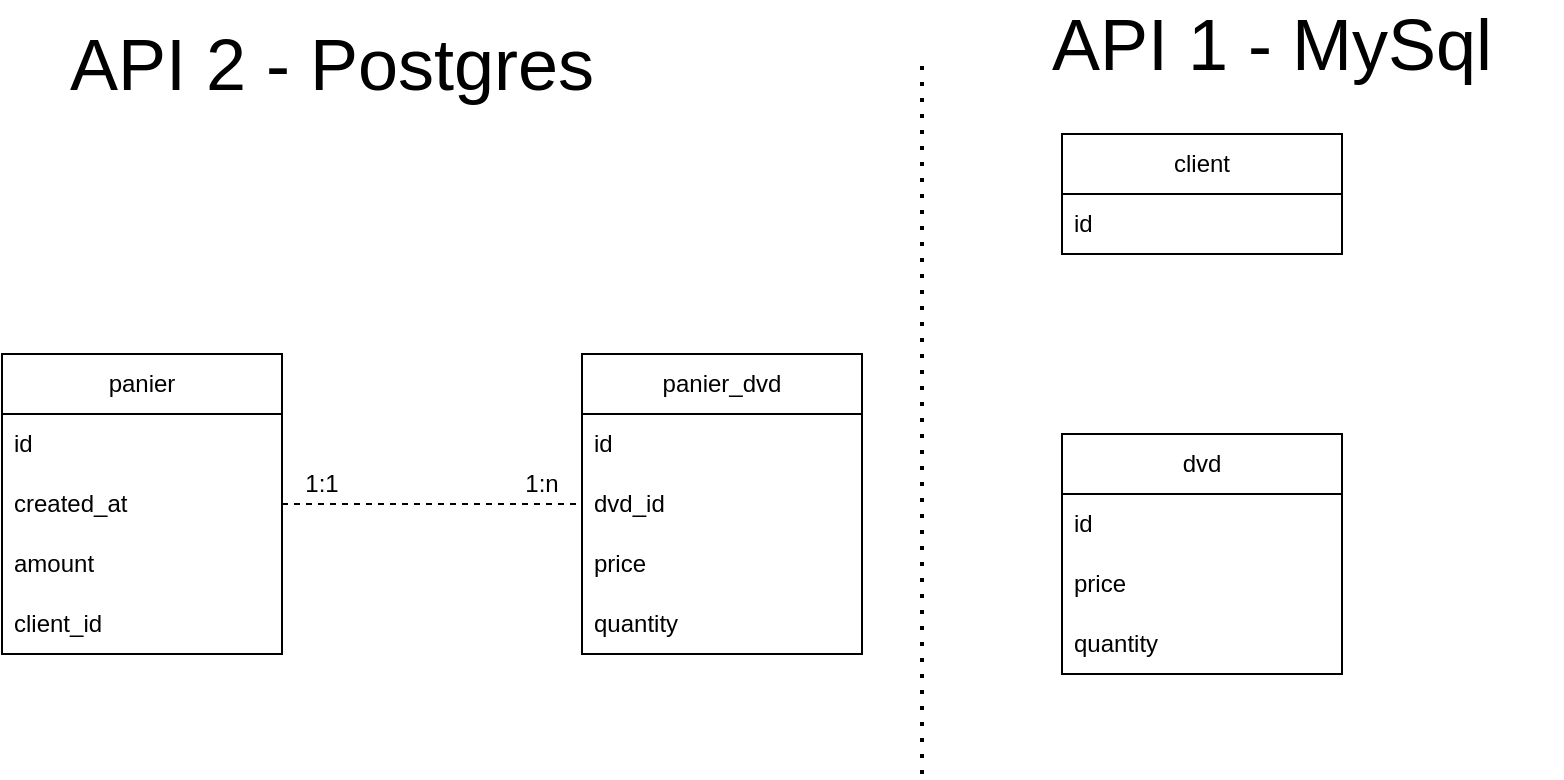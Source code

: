 <mxfile version="22.0.2" type="device">
  <diagram name="Page-1" id="2rzPM5uqoAj_2os9BDXv">
    <mxGraphModel dx="1036" dy="614" grid="1" gridSize="10" guides="1" tooltips="1" connect="1" arrows="1" fold="1" page="1" pageScale="1" pageWidth="827" pageHeight="1169" math="0" shadow="0">
      <root>
        <mxCell id="0" />
        <mxCell id="1" parent="0" />
        <mxCell id="y9gLle_99Xo-R8ekXEgu-15" value="panier_dvd" style="swimlane;fontStyle=0;childLayout=stackLayout;horizontal=1;startSize=30;horizontalStack=0;resizeParent=1;resizeParentMax=0;resizeLast=0;collapsible=1;marginBottom=0;whiteSpace=wrap;html=1;" parent="1" vertex="1">
          <mxGeometry x="380" y="240" width="140" height="150" as="geometry" />
        </mxCell>
        <mxCell id="y9gLle_99Xo-R8ekXEgu-16" value="id" style="text;strokeColor=none;fillColor=none;align=left;verticalAlign=middle;spacingLeft=4;spacingRight=4;overflow=hidden;points=[[0,0.5],[1,0.5]];portConstraint=eastwest;rotatable=0;whiteSpace=wrap;html=1;" parent="y9gLle_99Xo-R8ekXEgu-15" vertex="1">
          <mxGeometry y="30" width="140" height="30" as="geometry" />
        </mxCell>
        <mxCell id="y9gLle_99Xo-R8ekXEgu-17" value="dvd_id" style="text;strokeColor=none;fillColor=none;align=left;verticalAlign=middle;spacingLeft=4;spacingRight=4;overflow=hidden;points=[[0,0.5],[1,0.5]];portConstraint=eastwest;rotatable=0;whiteSpace=wrap;html=1;" parent="y9gLle_99Xo-R8ekXEgu-15" vertex="1">
          <mxGeometry y="60" width="140" height="30" as="geometry" />
        </mxCell>
        <mxCell id="IHrJ3ha9Kn-btei3FKTK-1" value="price" style="text;strokeColor=none;fillColor=none;align=left;verticalAlign=middle;spacingLeft=4;spacingRight=4;overflow=hidden;points=[[0,0.5],[1,0.5]];portConstraint=eastwest;rotatable=0;whiteSpace=wrap;html=1;" vertex="1" parent="y9gLle_99Xo-R8ekXEgu-15">
          <mxGeometry y="90" width="140" height="30" as="geometry" />
        </mxCell>
        <mxCell id="y9gLle_99Xo-R8ekXEgu-18" value="quantity" style="text;strokeColor=none;fillColor=none;align=left;verticalAlign=middle;spacingLeft=4;spacingRight=4;overflow=hidden;points=[[0,0.5],[1,0.5]];portConstraint=eastwest;rotatable=0;whiteSpace=wrap;html=1;" parent="y9gLle_99Xo-R8ekXEgu-15" vertex="1">
          <mxGeometry y="120" width="140" height="30" as="geometry" />
        </mxCell>
        <mxCell id="y9gLle_99Xo-R8ekXEgu-19" value="panier" style="swimlane;fontStyle=0;childLayout=stackLayout;horizontal=1;startSize=30;horizontalStack=0;resizeParent=1;resizeParentMax=0;resizeLast=0;collapsible=1;marginBottom=0;whiteSpace=wrap;html=1;" parent="1" vertex="1">
          <mxGeometry x="90" y="240" width="140" height="150" as="geometry" />
        </mxCell>
        <mxCell id="y9gLle_99Xo-R8ekXEgu-20" value="id" style="text;strokeColor=none;fillColor=none;align=left;verticalAlign=middle;spacingLeft=4;spacingRight=4;overflow=hidden;points=[[0,0.5],[1,0.5]];portConstraint=eastwest;rotatable=0;whiteSpace=wrap;html=1;" parent="y9gLle_99Xo-R8ekXEgu-19" vertex="1">
          <mxGeometry y="30" width="140" height="30" as="geometry" />
        </mxCell>
        <mxCell id="y9gLle_99Xo-R8ekXEgu-21" value="created_at" style="text;strokeColor=none;fillColor=none;align=left;verticalAlign=middle;spacingLeft=4;spacingRight=4;overflow=hidden;points=[[0,0.5],[1,0.5]];portConstraint=eastwest;rotatable=0;whiteSpace=wrap;html=1;" parent="y9gLle_99Xo-R8ekXEgu-19" vertex="1">
          <mxGeometry y="60" width="140" height="30" as="geometry" />
        </mxCell>
        <mxCell id="y9gLle_99Xo-R8ekXEgu-27" value="amount" style="text;strokeColor=none;fillColor=none;align=left;verticalAlign=middle;spacingLeft=4;spacingRight=4;overflow=hidden;points=[[0,0.5],[1,0.5]];portConstraint=eastwest;rotatable=0;whiteSpace=wrap;html=1;" parent="y9gLle_99Xo-R8ekXEgu-19" vertex="1">
          <mxGeometry y="90" width="140" height="30" as="geometry" />
        </mxCell>
        <mxCell id="y9gLle_99Xo-R8ekXEgu-22" value="client_id" style="text;strokeColor=none;fillColor=none;align=left;verticalAlign=middle;spacingLeft=4;spacingRight=4;overflow=hidden;points=[[0,0.5],[1,0.5]];portConstraint=eastwest;rotatable=0;whiteSpace=wrap;html=1;" parent="y9gLle_99Xo-R8ekXEgu-19" vertex="1">
          <mxGeometry y="120" width="140" height="30" as="geometry" />
        </mxCell>
        <mxCell id="y9gLle_99Xo-R8ekXEgu-28" value="" style="endArrow=none;dashed=1;html=1;dashPattern=1 3;strokeWidth=2;rounded=0;" parent="1" edge="1">
          <mxGeometry width="50" height="50" relative="1" as="geometry">
            <mxPoint x="550" y="450" as="sourcePoint" />
            <mxPoint x="550" y="90" as="targetPoint" />
          </mxGeometry>
        </mxCell>
        <mxCell id="y9gLle_99Xo-R8ekXEgu-30" value="dvd" style="swimlane;fontStyle=0;childLayout=stackLayout;horizontal=1;startSize=30;horizontalStack=0;resizeParent=1;resizeParentMax=0;resizeLast=0;collapsible=1;marginBottom=0;whiteSpace=wrap;html=1;" parent="1" vertex="1">
          <mxGeometry x="620" y="280" width="140" height="120" as="geometry" />
        </mxCell>
        <mxCell id="y9gLle_99Xo-R8ekXEgu-31" value="id" style="text;strokeColor=none;fillColor=none;align=left;verticalAlign=middle;spacingLeft=4;spacingRight=4;overflow=hidden;points=[[0,0.5],[1,0.5]];portConstraint=eastwest;rotatable=0;whiteSpace=wrap;html=1;" parent="y9gLle_99Xo-R8ekXEgu-30" vertex="1">
          <mxGeometry y="30" width="140" height="30" as="geometry" />
        </mxCell>
        <mxCell id="y9gLle_99Xo-R8ekXEgu-32" value="price" style="text;strokeColor=none;fillColor=none;align=left;verticalAlign=middle;spacingLeft=4;spacingRight=4;overflow=hidden;points=[[0,0.5],[1,0.5]];portConstraint=eastwest;rotatable=0;whiteSpace=wrap;html=1;" parent="y9gLle_99Xo-R8ekXEgu-30" vertex="1">
          <mxGeometry y="60" width="140" height="30" as="geometry" />
        </mxCell>
        <mxCell id="y9gLle_99Xo-R8ekXEgu-33" value="quantity" style="text;strokeColor=none;fillColor=none;align=left;verticalAlign=middle;spacingLeft=4;spacingRight=4;overflow=hidden;points=[[0,0.5],[1,0.5]];portConstraint=eastwest;rotatable=0;whiteSpace=wrap;html=1;" parent="y9gLle_99Xo-R8ekXEgu-30" vertex="1">
          <mxGeometry y="90" width="140" height="30" as="geometry" />
        </mxCell>
        <mxCell id="IHrJ3ha9Kn-btei3FKTK-2" value="client" style="swimlane;fontStyle=0;childLayout=stackLayout;horizontal=1;startSize=30;horizontalStack=0;resizeParent=1;resizeParentMax=0;resizeLast=0;collapsible=1;marginBottom=0;whiteSpace=wrap;html=1;" vertex="1" parent="1">
          <mxGeometry x="620" y="130" width="140" height="60" as="geometry" />
        </mxCell>
        <mxCell id="IHrJ3ha9Kn-btei3FKTK-3" value="id" style="text;strokeColor=none;fillColor=none;align=left;verticalAlign=middle;spacingLeft=4;spacingRight=4;overflow=hidden;points=[[0,0.5],[1,0.5]];portConstraint=eastwest;rotatable=0;whiteSpace=wrap;html=1;" vertex="1" parent="IHrJ3ha9Kn-btei3FKTK-2">
          <mxGeometry y="30" width="140" height="30" as="geometry" />
        </mxCell>
        <mxCell id="IHrJ3ha9Kn-btei3FKTK-7" style="edgeStyle=orthogonalEdgeStyle;rounded=0;orthogonalLoop=1;jettySize=auto;html=1;exitX=1;exitY=0.5;exitDx=0;exitDy=0;entryX=0;entryY=0.5;entryDx=0;entryDy=0;endArrow=none;endFill=0;dashed=1;" edge="1" parent="1" source="y9gLle_99Xo-R8ekXEgu-21" target="y9gLle_99Xo-R8ekXEgu-17">
          <mxGeometry relative="1" as="geometry" />
        </mxCell>
        <mxCell id="IHrJ3ha9Kn-btei3FKTK-8" value="1:n" style="text;html=1;strokeColor=none;fillColor=none;align=center;verticalAlign=middle;whiteSpace=wrap;rounded=0;" vertex="1" parent="1">
          <mxGeometry x="340" y="290" width="40" height="30" as="geometry" />
        </mxCell>
        <mxCell id="IHrJ3ha9Kn-btei3FKTK-9" value="1:1" style="text;html=1;strokeColor=none;fillColor=none;align=center;verticalAlign=middle;whiteSpace=wrap;rounded=0;" vertex="1" parent="1">
          <mxGeometry x="230" y="290" width="40" height="30" as="geometry" />
        </mxCell>
        <mxCell id="IHrJ3ha9Kn-btei3FKTK-10" value="&lt;font style=&quot;font-size: 36px;&quot;&gt;API 2 - Postgres&lt;/font&gt;" style="text;html=1;strokeColor=none;fillColor=none;align=center;verticalAlign=middle;whiteSpace=wrap;rounded=0;" vertex="1" parent="1">
          <mxGeometry x="110" y="80" width="290" height="30" as="geometry" />
        </mxCell>
        <mxCell id="IHrJ3ha9Kn-btei3FKTK-11" value="&lt;font style=&quot;font-size: 36px;&quot;&gt;API 1 - MySql&lt;/font&gt;" style="text;html=1;strokeColor=none;fillColor=none;align=center;verticalAlign=middle;whiteSpace=wrap;rounded=0;" vertex="1" parent="1">
          <mxGeometry x="580" y="70" width="290" height="30" as="geometry" />
        </mxCell>
      </root>
    </mxGraphModel>
  </diagram>
</mxfile>
